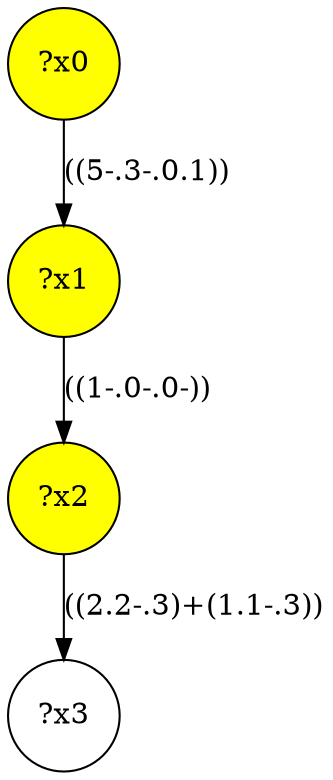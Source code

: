 digraph g {
	x2 [fillcolor="yellow", style="filled," shape=circle, label="?x2"];
	x0 [fillcolor="yellow", style="filled," shape=circle, label="?x0"];
	x1 [fillcolor="yellow", style="filled," shape=circle, label="?x1"];
	x0 -> x1 [label="((5-.3-.0.1))"];
	x1 -> x2 [label="((1-.0-.0-))"];
	x3 [shape=circle, label="?x3"];
	x2 -> x3 [label="((2.2-.3)+(1.1-.3))"];
}
